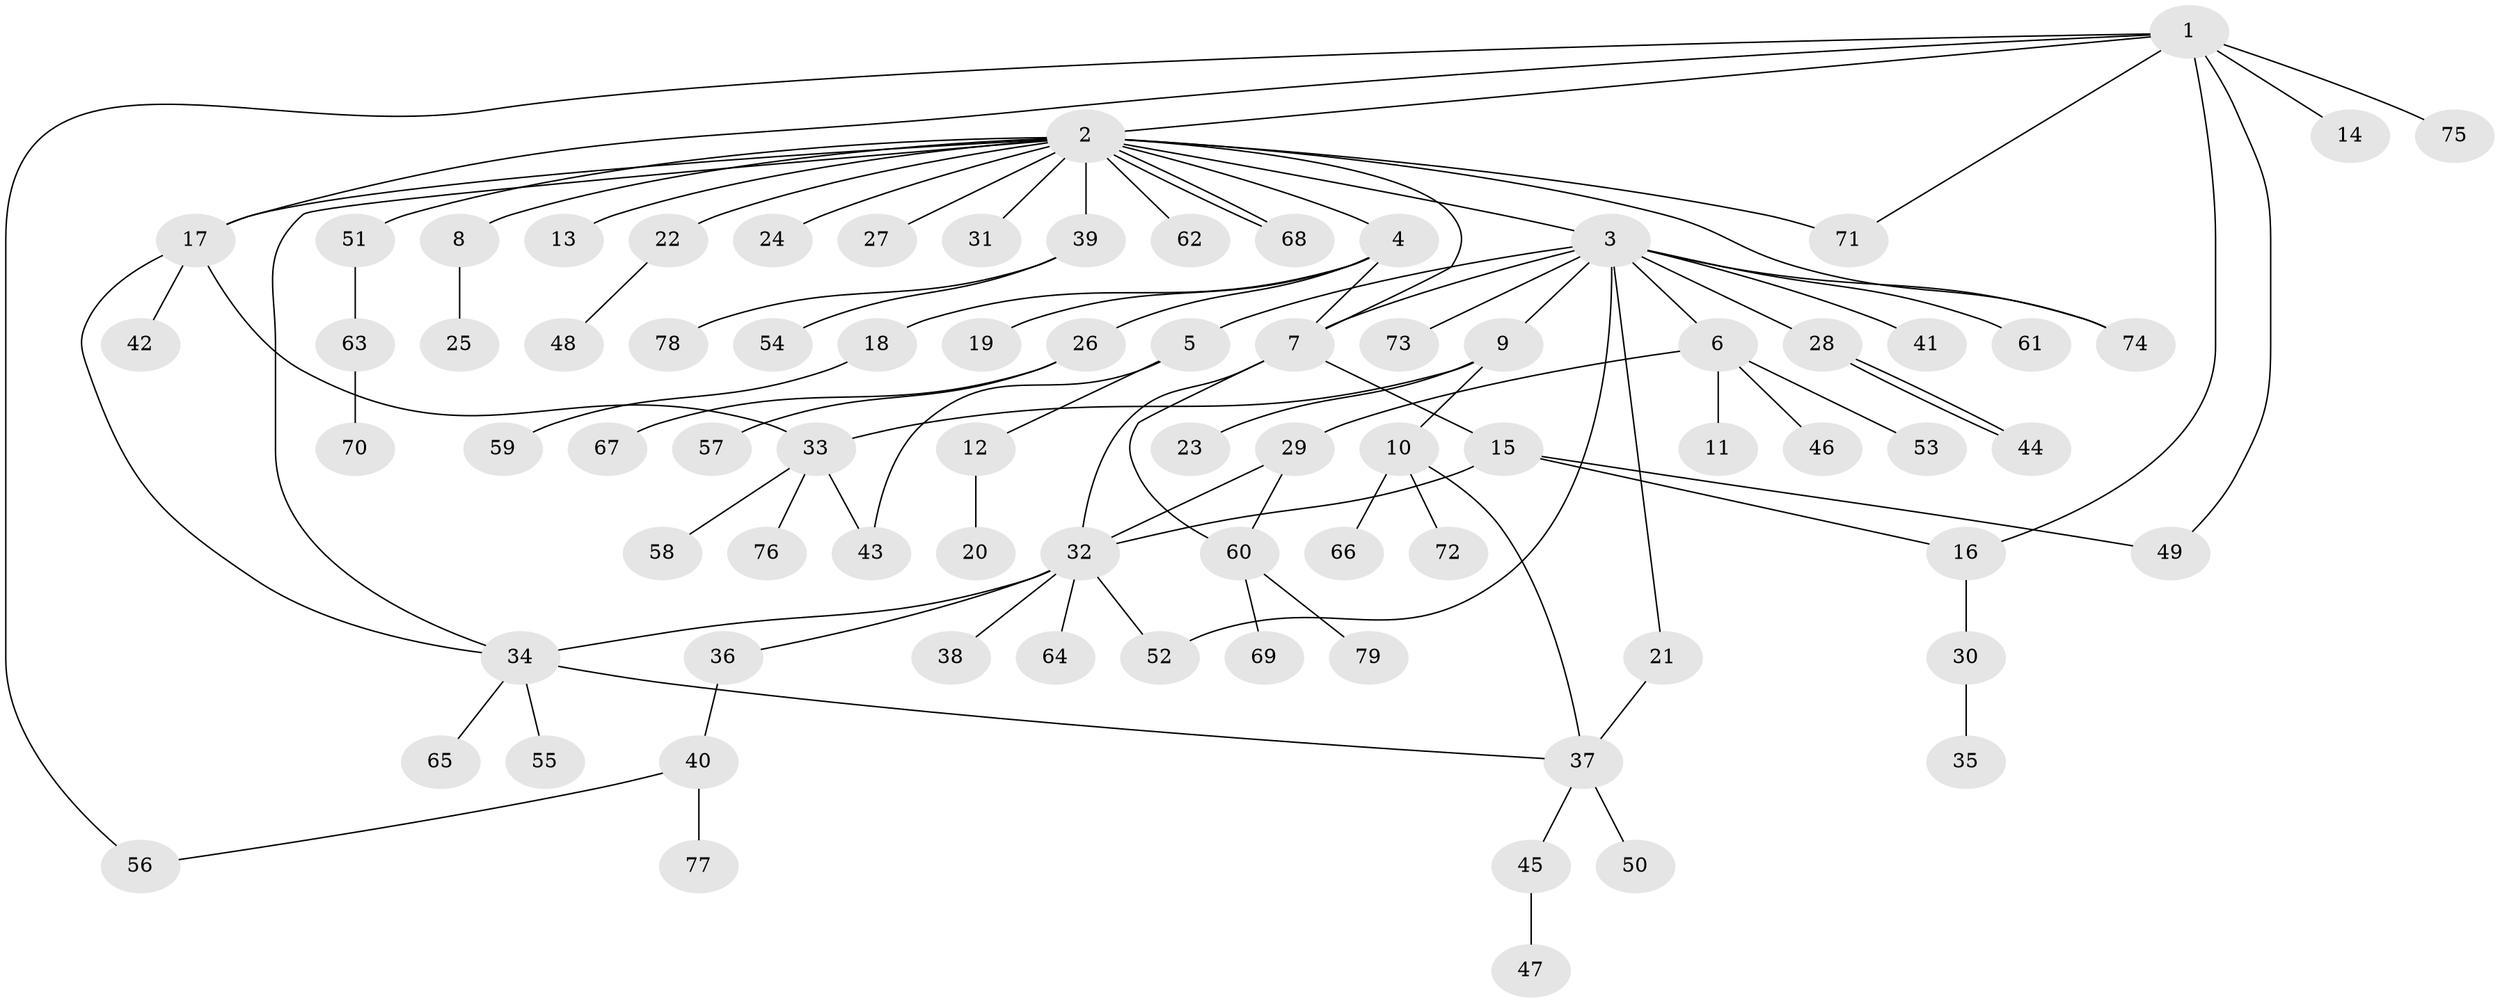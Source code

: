 // Generated by graph-tools (version 1.1) at 2025/49/03/09/25 03:49:46]
// undirected, 79 vertices, 98 edges
graph export_dot {
graph [start="1"]
  node [color=gray90,style=filled];
  1;
  2;
  3;
  4;
  5;
  6;
  7;
  8;
  9;
  10;
  11;
  12;
  13;
  14;
  15;
  16;
  17;
  18;
  19;
  20;
  21;
  22;
  23;
  24;
  25;
  26;
  27;
  28;
  29;
  30;
  31;
  32;
  33;
  34;
  35;
  36;
  37;
  38;
  39;
  40;
  41;
  42;
  43;
  44;
  45;
  46;
  47;
  48;
  49;
  50;
  51;
  52;
  53;
  54;
  55;
  56;
  57;
  58;
  59;
  60;
  61;
  62;
  63;
  64;
  65;
  66;
  67;
  68;
  69;
  70;
  71;
  72;
  73;
  74;
  75;
  76;
  77;
  78;
  79;
  1 -- 2;
  1 -- 14;
  1 -- 16;
  1 -- 17;
  1 -- 49;
  1 -- 56;
  1 -- 71;
  1 -- 75;
  2 -- 3;
  2 -- 4;
  2 -- 7;
  2 -- 8;
  2 -- 13;
  2 -- 17;
  2 -- 22;
  2 -- 24;
  2 -- 27;
  2 -- 31;
  2 -- 34;
  2 -- 39;
  2 -- 51;
  2 -- 62;
  2 -- 68;
  2 -- 68;
  2 -- 71;
  2 -- 74;
  3 -- 5;
  3 -- 6;
  3 -- 7;
  3 -- 9;
  3 -- 21;
  3 -- 28;
  3 -- 41;
  3 -- 52;
  3 -- 61;
  3 -- 73;
  3 -- 74;
  4 -- 7;
  4 -- 18;
  4 -- 19;
  4 -- 26;
  5 -- 12;
  5 -- 43;
  6 -- 11;
  6 -- 29;
  6 -- 46;
  6 -- 53;
  7 -- 15;
  7 -- 32;
  7 -- 60;
  8 -- 25;
  9 -- 10;
  9 -- 23;
  9 -- 33;
  10 -- 37;
  10 -- 66;
  10 -- 72;
  12 -- 20;
  15 -- 16;
  15 -- 32;
  15 -- 49;
  16 -- 30;
  17 -- 33;
  17 -- 34;
  17 -- 42;
  18 -- 59;
  21 -- 37;
  22 -- 48;
  26 -- 57;
  26 -- 67;
  28 -- 44;
  28 -- 44;
  29 -- 32;
  29 -- 60;
  30 -- 35;
  32 -- 34;
  32 -- 36;
  32 -- 38;
  32 -- 52;
  32 -- 64;
  33 -- 43;
  33 -- 58;
  33 -- 76;
  34 -- 37;
  34 -- 55;
  34 -- 65;
  36 -- 40;
  37 -- 45;
  37 -- 50;
  39 -- 54;
  39 -- 78;
  40 -- 56;
  40 -- 77;
  45 -- 47;
  51 -- 63;
  60 -- 69;
  60 -- 79;
  63 -- 70;
}
